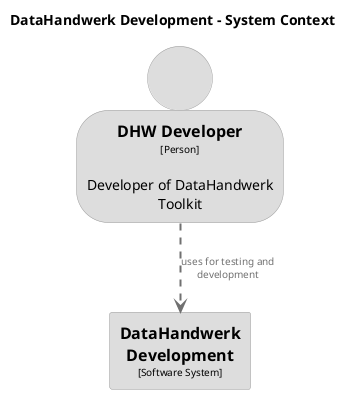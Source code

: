 @startuml
title DataHandwerk Development - System Context

top to bottom direction

skinparam {
  shadowing false
  arrowFontSize 10
  defaultTextAlignment center
  wrapWidth 200
  maxMessageSize 100
}

hide stereotype

skinparam person<<DHWDeveloper>> {
  BackgroundColor #dddddd
  FontColor #000000
  BorderColor #9a9a9a
}
skinparam rectangle<<DataHandwerkDevelopment>> {
  BackgroundColor #dddddd
  FontColor #000000
  BorderColor #9a9a9a
}

person "==DHW Developer\n<size:10>[Person]</size>\n\nDeveloper of DataHandwerk Toolkit" <<DHWDeveloper>> as DHWDeveloper
rectangle "==DataHandwerk Development\n<size:10>[Software System]</size>" <<DataHandwerkDevelopment>> as DataHandwerkDevelopment

DHWDeveloper .[#707070,thickness=2].> DataHandwerkDevelopment : "<color:#707070>uses for testing and development"
@enduml